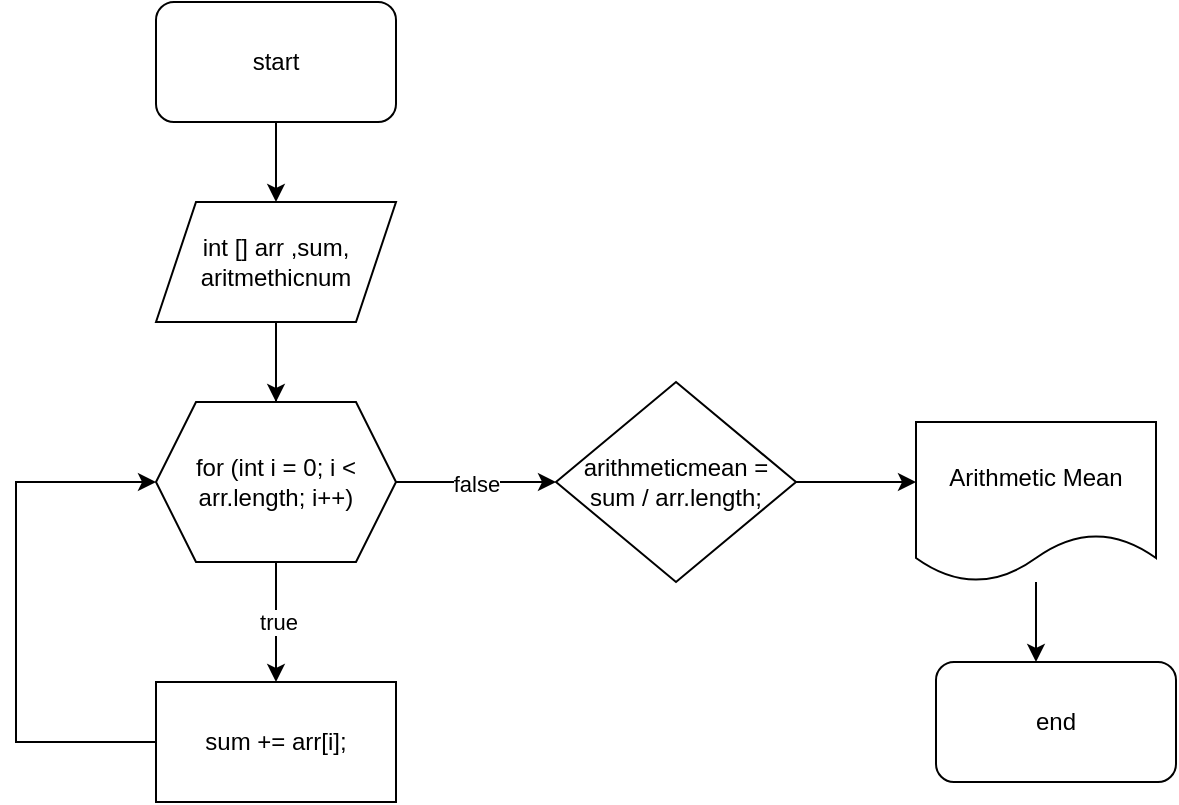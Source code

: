 <mxfile version="20.5.1" type="device"><diagram id="CefEEq7w9QIc9RdJrVyn" name="Page-1"><mxGraphModel dx="1422" dy="767" grid="1" gridSize="10" guides="1" tooltips="1" connect="1" arrows="1" fold="1" page="1" pageScale="1" pageWidth="850" pageHeight="1100" math="0" shadow="0"><root><mxCell id="0"/><mxCell id="1" parent="0"/><mxCell id="8JFl-MN_m8paQClltlPd-4" style="edgeStyle=orthogonalEdgeStyle;rounded=0;orthogonalLoop=1;jettySize=auto;html=1;exitX=0.5;exitY=1;exitDx=0;exitDy=0;" edge="1" parent="1" source="8JFl-MN_m8paQClltlPd-2"><mxGeometry relative="1" as="geometry"><mxPoint x="340" y="210" as="targetPoint"/></mxGeometry></mxCell><mxCell id="8JFl-MN_m8paQClltlPd-2" value="start" style="rounded=1;whiteSpace=wrap;html=1;" vertex="1" parent="1"><mxGeometry x="280" y="110" width="120" height="60" as="geometry"/></mxCell><mxCell id="8JFl-MN_m8paQClltlPd-7" style="edgeStyle=orthogonalEdgeStyle;rounded=0;orthogonalLoop=1;jettySize=auto;html=1;exitX=0.5;exitY=1;exitDx=0;exitDy=0;entryX=0.5;entryY=0;entryDx=0;entryDy=0;" edge="1" parent="1" source="8JFl-MN_m8paQClltlPd-5" target="8JFl-MN_m8paQClltlPd-8"><mxGeometry relative="1" as="geometry"><mxPoint x="340" y="290" as="targetPoint"/></mxGeometry></mxCell><mxCell id="8JFl-MN_m8paQClltlPd-5" value="int [] arr ,sum,&lt;br&gt;aritmethicnum" style="shape=parallelogram;perimeter=parallelogramPerimeter;whiteSpace=wrap;html=1;fixedSize=1;" vertex="1" parent="1"><mxGeometry x="280" y="210" width="120" height="60" as="geometry"/></mxCell><mxCell id="8JFl-MN_m8paQClltlPd-10" style="edgeStyle=orthogonalEdgeStyle;rounded=0;orthogonalLoop=1;jettySize=auto;html=1;" edge="1" parent="1" source="8JFl-MN_m8paQClltlPd-8"><mxGeometry relative="1" as="geometry"><mxPoint x="340" y="340" as="targetPoint"/></mxGeometry></mxCell><mxCell id="8JFl-MN_m8paQClltlPd-12" value="true" style="edgeStyle=orthogonalEdgeStyle;rounded=0;orthogonalLoop=1;jettySize=auto;html=1;exitX=0.5;exitY=1;exitDx=0;exitDy=0;" edge="1" parent="1" source="8JFl-MN_m8paQClltlPd-8"><mxGeometry relative="1" as="geometry"><mxPoint x="340" y="450" as="targetPoint"/></mxGeometry></mxCell><mxCell id="8JFl-MN_m8paQClltlPd-17" value="false" style="edgeStyle=orthogonalEdgeStyle;rounded=0;orthogonalLoop=1;jettySize=auto;html=1;exitX=1;exitY=0.5;exitDx=0;exitDy=0;" edge="1" parent="1" source="8JFl-MN_m8paQClltlPd-8"><mxGeometry relative="1" as="geometry"><mxPoint x="480" y="350" as="targetPoint"/></mxGeometry></mxCell><mxCell id="8JFl-MN_m8paQClltlPd-8" value="for (int i = 0; i &amp;lt; arr.length; i++)" style="shape=hexagon;perimeter=hexagonPerimeter2;whiteSpace=wrap;html=1;fixedSize=1;" vertex="1" parent="1"><mxGeometry x="280" y="310" width="120" height="80" as="geometry"/></mxCell><mxCell id="8JFl-MN_m8paQClltlPd-15" style="edgeStyle=orthogonalEdgeStyle;rounded=0;orthogonalLoop=1;jettySize=auto;html=1;exitX=0;exitY=0.5;exitDx=0;exitDy=0;entryX=0;entryY=0.5;entryDx=0;entryDy=0;" edge="1" parent="1" source="8JFl-MN_m8paQClltlPd-13" target="8JFl-MN_m8paQClltlPd-8"><mxGeometry relative="1" as="geometry"><mxPoint x="270" y="360" as="targetPoint"/><Array as="points"><mxPoint x="210" y="480"/><mxPoint x="210" y="350"/></Array></mxGeometry></mxCell><mxCell id="8JFl-MN_m8paQClltlPd-13" value="sum += arr[i];" style="rounded=0;whiteSpace=wrap;html=1;" vertex="1" parent="1"><mxGeometry x="280" y="450" width="120" height="60" as="geometry"/></mxCell><mxCell id="8JFl-MN_m8paQClltlPd-20" style="edgeStyle=orthogonalEdgeStyle;rounded=0;orthogonalLoop=1;jettySize=auto;html=1;exitX=1;exitY=0.5;exitDx=0;exitDy=0;" edge="1" parent="1" source="8JFl-MN_m8paQClltlPd-18"><mxGeometry relative="1" as="geometry"><mxPoint x="660" y="350" as="targetPoint"/></mxGeometry></mxCell><mxCell id="8JFl-MN_m8paQClltlPd-18" value="arithmeticmean = sum / arr.length;" style="rhombus;whiteSpace=wrap;html=1;" vertex="1" parent="1"><mxGeometry x="480" y="300" width="120" height="100" as="geometry"/></mxCell><mxCell id="8JFl-MN_m8paQClltlPd-23" style="edgeStyle=orthogonalEdgeStyle;rounded=0;orthogonalLoop=1;jettySize=auto;html=1;" edge="1" parent="1" source="8JFl-MN_m8paQClltlPd-21"><mxGeometry relative="1" as="geometry"><mxPoint x="720" y="440" as="targetPoint"/></mxGeometry></mxCell><mxCell id="8JFl-MN_m8paQClltlPd-21" value="Arithmetic Mean" style="shape=document;whiteSpace=wrap;html=1;boundedLbl=1;" vertex="1" parent="1"><mxGeometry x="660" y="320" width="120" height="80" as="geometry"/></mxCell><mxCell id="8JFl-MN_m8paQClltlPd-24" value="end" style="rounded=1;whiteSpace=wrap;html=1;" vertex="1" parent="1"><mxGeometry x="670" y="440" width="120" height="60" as="geometry"/></mxCell></root></mxGraphModel></diagram></mxfile>